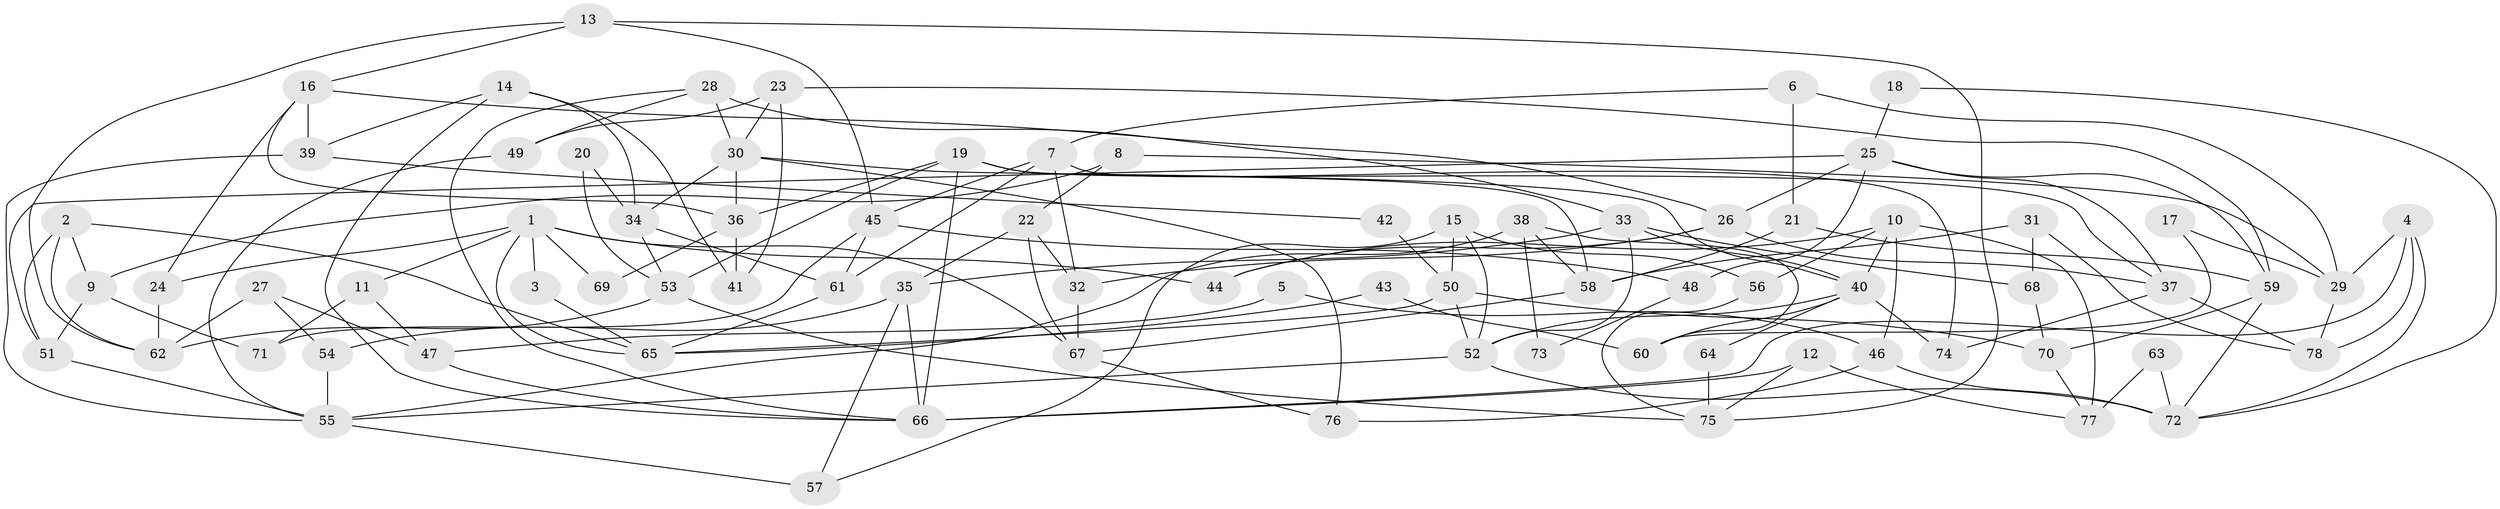 // Generated by graph-tools (version 1.1) at 2025/11/02/27/25 16:11:24]
// undirected, 78 vertices, 156 edges
graph export_dot {
graph [start="1"]
  node [color=gray90,style=filled];
  1;
  2;
  3;
  4;
  5;
  6;
  7;
  8;
  9;
  10;
  11;
  12;
  13;
  14;
  15;
  16;
  17;
  18;
  19;
  20;
  21;
  22;
  23;
  24;
  25;
  26;
  27;
  28;
  29;
  30;
  31;
  32;
  33;
  34;
  35;
  36;
  37;
  38;
  39;
  40;
  41;
  42;
  43;
  44;
  45;
  46;
  47;
  48;
  49;
  50;
  51;
  52;
  53;
  54;
  55;
  56;
  57;
  58;
  59;
  60;
  61;
  62;
  63;
  64;
  65;
  66;
  67;
  68;
  69;
  70;
  71;
  72;
  73;
  74;
  75;
  76;
  77;
  78;
  1 -- 65;
  1 -- 44;
  1 -- 3;
  1 -- 11;
  1 -- 24;
  1 -- 67;
  1 -- 69;
  2 -- 51;
  2 -- 65;
  2 -- 9;
  2 -- 62;
  3 -- 65;
  4 -- 29;
  4 -- 78;
  4 -- 66;
  4 -- 72;
  5 -- 47;
  5 -- 46;
  6 -- 7;
  6 -- 21;
  6 -- 29;
  7 -- 32;
  7 -- 45;
  7 -- 61;
  7 -- 74;
  8 -- 9;
  8 -- 22;
  8 -- 29;
  9 -- 51;
  9 -- 71;
  10 -- 77;
  10 -- 40;
  10 -- 44;
  10 -- 46;
  10 -- 56;
  11 -- 47;
  11 -- 71;
  12 -- 66;
  12 -- 75;
  12 -- 77;
  13 -- 16;
  13 -- 45;
  13 -- 62;
  13 -- 75;
  14 -- 34;
  14 -- 66;
  14 -- 39;
  14 -- 41;
  15 -- 56;
  15 -- 52;
  15 -- 50;
  15 -- 57;
  16 -- 26;
  16 -- 24;
  16 -- 36;
  16 -- 39;
  17 -- 60;
  17 -- 29;
  18 -- 72;
  18 -- 25;
  19 -- 37;
  19 -- 66;
  19 -- 36;
  19 -- 53;
  19 -- 58;
  20 -- 53;
  20 -- 34;
  21 -- 58;
  21 -- 59;
  22 -- 32;
  22 -- 67;
  22 -- 35;
  23 -- 49;
  23 -- 41;
  23 -- 30;
  23 -- 59;
  24 -- 62;
  25 -- 59;
  25 -- 37;
  25 -- 26;
  25 -- 48;
  25 -- 51;
  26 -- 37;
  26 -- 32;
  26 -- 44;
  27 -- 62;
  27 -- 54;
  27 -- 47;
  28 -- 66;
  28 -- 30;
  28 -- 33;
  28 -- 49;
  29 -- 78;
  30 -- 36;
  30 -- 34;
  30 -- 40;
  30 -- 76;
  31 -- 58;
  31 -- 68;
  31 -- 78;
  32 -- 67;
  33 -- 40;
  33 -- 35;
  33 -- 52;
  33 -- 68;
  34 -- 53;
  34 -- 61;
  35 -- 54;
  35 -- 57;
  35 -- 66;
  36 -- 41;
  36 -- 69;
  37 -- 78;
  37 -- 74;
  38 -- 58;
  38 -- 55;
  38 -- 60;
  38 -- 73;
  39 -- 42;
  39 -- 55;
  40 -- 52;
  40 -- 60;
  40 -- 64;
  40 -- 74;
  42 -- 50;
  43 -- 60;
  43 -- 65;
  45 -- 71;
  45 -- 61;
  45 -- 48;
  46 -- 72;
  46 -- 76;
  47 -- 66;
  48 -- 73;
  49 -- 55;
  50 -- 52;
  50 -- 65;
  50 -- 70;
  51 -- 55;
  52 -- 55;
  52 -- 72;
  53 -- 62;
  53 -- 75;
  54 -- 55;
  55 -- 57;
  56 -- 75;
  58 -- 67;
  59 -- 72;
  59 -- 70;
  61 -- 65;
  63 -- 77;
  63 -- 72;
  64 -- 75;
  67 -- 76;
  68 -- 70;
  70 -- 77;
}
